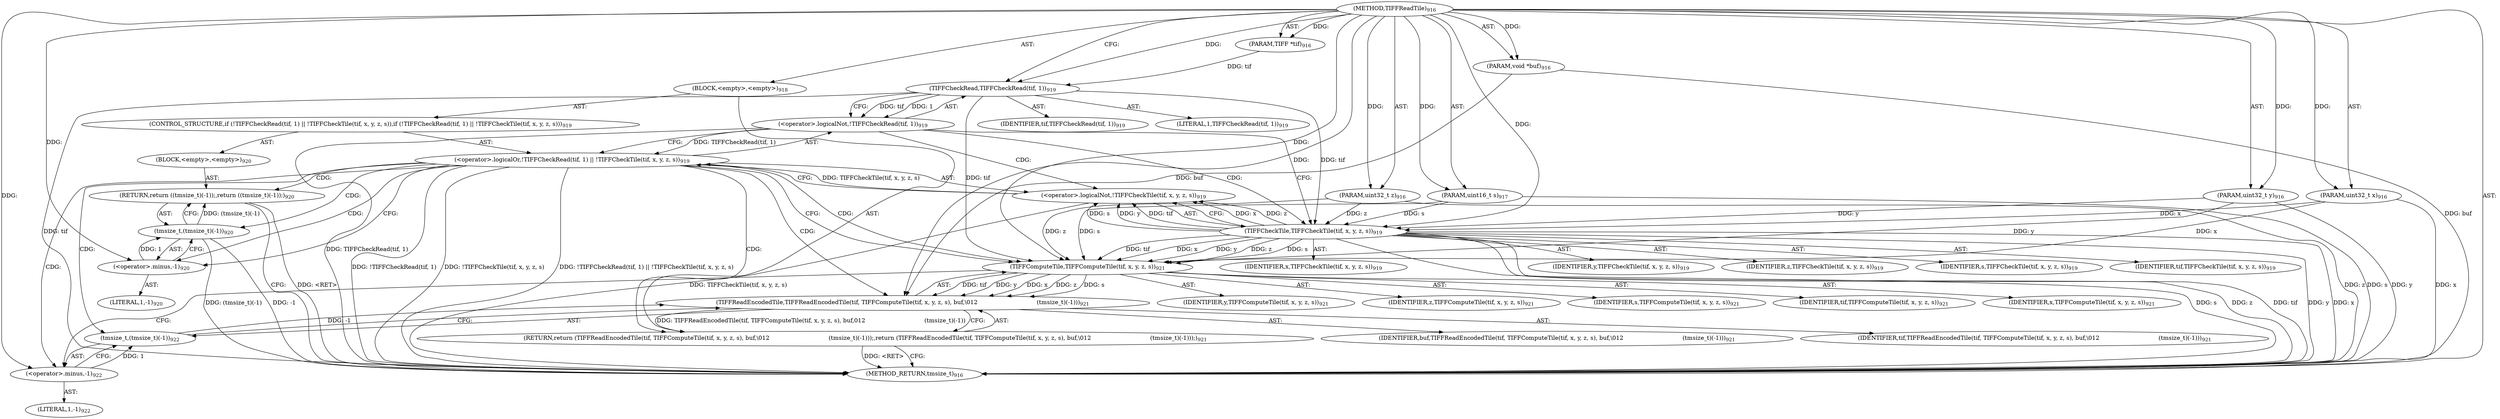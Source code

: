 digraph "TIFFReadTile" {  
"75927" [label = <(METHOD,TIFFReadTile)<SUB>916</SUB>> ]
"75928" [label = <(PARAM,TIFF *tif)<SUB>916</SUB>> ]
"75929" [label = <(PARAM,void *buf)<SUB>916</SUB>> ]
"75930" [label = <(PARAM,uint32_t x)<SUB>916</SUB>> ]
"75931" [label = <(PARAM,uint32_t y)<SUB>916</SUB>> ]
"75932" [label = <(PARAM,uint32_t z)<SUB>916</SUB>> ]
"75933" [label = <(PARAM,uint16_t s)<SUB>917</SUB>> ]
"75934" [label = <(BLOCK,&lt;empty&gt;,&lt;empty&gt;)<SUB>918</SUB>> ]
"75935" [label = <(CONTROL_STRUCTURE,if (!TIFFCheckRead(tif, 1) || !TIFFCheckTile(tif, x, y, z, s)),if (!TIFFCheckRead(tif, 1) || !TIFFCheckTile(tif, x, y, z, s)))<SUB>919</SUB>> ]
"75936" [label = <(&lt;operator&gt;.logicalOr,!TIFFCheckRead(tif, 1) || !TIFFCheckTile(tif, x, y, z, s))<SUB>919</SUB>> ]
"75937" [label = <(&lt;operator&gt;.logicalNot,!TIFFCheckRead(tif, 1))<SUB>919</SUB>> ]
"75938" [label = <(TIFFCheckRead,TIFFCheckRead(tif, 1))<SUB>919</SUB>> ]
"75939" [label = <(IDENTIFIER,tif,TIFFCheckRead(tif, 1))<SUB>919</SUB>> ]
"75940" [label = <(LITERAL,1,TIFFCheckRead(tif, 1))<SUB>919</SUB>> ]
"75941" [label = <(&lt;operator&gt;.logicalNot,!TIFFCheckTile(tif, x, y, z, s))<SUB>919</SUB>> ]
"75942" [label = <(TIFFCheckTile,TIFFCheckTile(tif, x, y, z, s))<SUB>919</SUB>> ]
"75943" [label = <(IDENTIFIER,tif,TIFFCheckTile(tif, x, y, z, s))<SUB>919</SUB>> ]
"75944" [label = <(IDENTIFIER,x,TIFFCheckTile(tif, x, y, z, s))<SUB>919</SUB>> ]
"75945" [label = <(IDENTIFIER,y,TIFFCheckTile(tif, x, y, z, s))<SUB>919</SUB>> ]
"75946" [label = <(IDENTIFIER,z,TIFFCheckTile(tif, x, y, z, s))<SUB>919</SUB>> ]
"75947" [label = <(IDENTIFIER,s,TIFFCheckTile(tif, x, y, z, s))<SUB>919</SUB>> ]
"75948" [label = <(BLOCK,&lt;empty&gt;,&lt;empty&gt;)<SUB>920</SUB>> ]
"75949" [label = <(RETURN,return ((tmsize_t)(-1));,return ((tmsize_t)(-1));)<SUB>920</SUB>> ]
"75950" [label = <(tmsize_t,(tmsize_t)(-1))<SUB>920</SUB>> ]
"75951" [label = <(&lt;operator&gt;.minus,-1)<SUB>920</SUB>> ]
"75952" [label = <(LITERAL,1,-1)<SUB>920</SUB>> ]
"75953" [label = <(RETURN,return (TIFFReadEncodedTile(tif, TIFFComputeTile(tif, x, y, z, s), buf,\012                                (tmsize_t)(-1)));,return (TIFFReadEncodedTile(tif, TIFFComputeTile(tif, x, y, z, s), buf,\012                                (tmsize_t)(-1)));)<SUB>921</SUB>> ]
"75954" [label = <(TIFFReadEncodedTile,TIFFReadEncodedTile(tif, TIFFComputeTile(tif, x, y, z, s), buf,\012                                (tmsize_t)(-1)))<SUB>921</SUB>> ]
"75955" [label = <(IDENTIFIER,tif,TIFFReadEncodedTile(tif, TIFFComputeTile(tif, x, y, z, s), buf,\012                                (tmsize_t)(-1)))<SUB>921</SUB>> ]
"75956" [label = <(TIFFComputeTile,TIFFComputeTile(tif, x, y, z, s))<SUB>921</SUB>> ]
"75957" [label = <(IDENTIFIER,tif,TIFFComputeTile(tif, x, y, z, s))<SUB>921</SUB>> ]
"75958" [label = <(IDENTIFIER,x,TIFFComputeTile(tif, x, y, z, s))<SUB>921</SUB>> ]
"75959" [label = <(IDENTIFIER,y,TIFFComputeTile(tif, x, y, z, s))<SUB>921</SUB>> ]
"75960" [label = <(IDENTIFIER,z,TIFFComputeTile(tif, x, y, z, s))<SUB>921</SUB>> ]
"75961" [label = <(IDENTIFIER,s,TIFFComputeTile(tif, x, y, z, s))<SUB>921</SUB>> ]
"75962" [label = <(IDENTIFIER,buf,TIFFReadEncodedTile(tif, TIFFComputeTile(tif, x, y, z, s), buf,\012                                (tmsize_t)(-1)))<SUB>921</SUB>> ]
"75963" [label = <(tmsize_t,(tmsize_t)(-1))<SUB>922</SUB>> ]
"75964" [label = <(&lt;operator&gt;.minus,-1)<SUB>922</SUB>> ]
"75965" [label = <(LITERAL,1,-1)<SUB>922</SUB>> ]
"75966" [label = <(METHOD_RETURN,tmsize_t)<SUB>916</SUB>> ]
  "75927" -> "75928"  [ label = "AST: "] 
  "75927" -> "75929"  [ label = "AST: "] 
  "75927" -> "75930"  [ label = "AST: "] 
  "75927" -> "75931"  [ label = "AST: "] 
  "75927" -> "75932"  [ label = "AST: "] 
  "75927" -> "75933"  [ label = "AST: "] 
  "75927" -> "75934"  [ label = "AST: "] 
  "75927" -> "75966"  [ label = "AST: "] 
  "75934" -> "75935"  [ label = "AST: "] 
  "75934" -> "75953"  [ label = "AST: "] 
  "75935" -> "75936"  [ label = "AST: "] 
  "75935" -> "75948"  [ label = "AST: "] 
  "75936" -> "75937"  [ label = "AST: "] 
  "75936" -> "75941"  [ label = "AST: "] 
  "75937" -> "75938"  [ label = "AST: "] 
  "75938" -> "75939"  [ label = "AST: "] 
  "75938" -> "75940"  [ label = "AST: "] 
  "75941" -> "75942"  [ label = "AST: "] 
  "75942" -> "75943"  [ label = "AST: "] 
  "75942" -> "75944"  [ label = "AST: "] 
  "75942" -> "75945"  [ label = "AST: "] 
  "75942" -> "75946"  [ label = "AST: "] 
  "75942" -> "75947"  [ label = "AST: "] 
  "75948" -> "75949"  [ label = "AST: "] 
  "75949" -> "75950"  [ label = "AST: "] 
  "75950" -> "75951"  [ label = "AST: "] 
  "75951" -> "75952"  [ label = "AST: "] 
  "75953" -> "75954"  [ label = "AST: "] 
  "75954" -> "75955"  [ label = "AST: "] 
  "75954" -> "75956"  [ label = "AST: "] 
  "75954" -> "75962"  [ label = "AST: "] 
  "75954" -> "75963"  [ label = "AST: "] 
  "75956" -> "75957"  [ label = "AST: "] 
  "75956" -> "75958"  [ label = "AST: "] 
  "75956" -> "75959"  [ label = "AST: "] 
  "75956" -> "75960"  [ label = "AST: "] 
  "75956" -> "75961"  [ label = "AST: "] 
  "75963" -> "75964"  [ label = "AST: "] 
  "75964" -> "75965"  [ label = "AST: "] 
  "75953" -> "75966"  [ label = "CFG: "] 
  "75936" -> "75951"  [ label = "CFG: "] 
  "75936" -> "75956"  [ label = "CFG: "] 
  "75954" -> "75953"  [ label = "CFG: "] 
  "75937" -> "75936"  [ label = "CFG: "] 
  "75937" -> "75942"  [ label = "CFG: "] 
  "75941" -> "75936"  [ label = "CFG: "] 
  "75949" -> "75966"  [ label = "CFG: "] 
  "75956" -> "75964"  [ label = "CFG: "] 
  "75963" -> "75954"  [ label = "CFG: "] 
  "75938" -> "75937"  [ label = "CFG: "] 
  "75942" -> "75941"  [ label = "CFG: "] 
  "75950" -> "75949"  [ label = "CFG: "] 
  "75964" -> "75963"  [ label = "CFG: "] 
  "75951" -> "75950"  [ label = "CFG: "] 
  "75927" -> "75938"  [ label = "CFG: "] 
  "75953" -> "75966"  [ label = "DDG: &lt;RET&gt;"] 
  "75949" -> "75966"  [ label = "DDG: &lt;RET&gt;"] 
  "75929" -> "75966"  [ label = "DDG: buf"] 
  "75930" -> "75966"  [ label = "DDG: x"] 
  "75931" -> "75966"  [ label = "DDG: y"] 
  "75932" -> "75966"  [ label = "DDG: z"] 
  "75933" -> "75966"  [ label = "DDG: s"] 
  "75938" -> "75966"  [ label = "DDG: tif"] 
  "75937" -> "75966"  [ label = "DDG: TIFFCheckRead(tif, 1)"] 
  "75936" -> "75966"  [ label = "DDG: !TIFFCheckRead(tif, 1)"] 
  "75942" -> "75966"  [ label = "DDG: tif"] 
  "75942" -> "75966"  [ label = "DDG: x"] 
  "75942" -> "75966"  [ label = "DDG: y"] 
  "75942" -> "75966"  [ label = "DDG: z"] 
  "75942" -> "75966"  [ label = "DDG: s"] 
  "75941" -> "75966"  [ label = "DDG: TIFFCheckTile(tif, x, y, z, s)"] 
  "75936" -> "75966"  [ label = "DDG: !TIFFCheckTile(tif, x, y, z, s)"] 
  "75936" -> "75966"  [ label = "DDG: !TIFFCheckRead(tif, 1) || !TIFFCheckTile(tif, x, y, z, s)"] 
  "75950" -> "75966"  [ label = "DDG: -1"] 
  "75950" -> "75966"  [ label = "DDG: (tmsize_t)(-1)"] 
  "75927" -> "75928"  [ label = "DDG: "] 
  "75927" -> "75929"  [ label = "DDG: "] 
  "75927" -> "75930"  [ label = "DDG: "] 
  "75927" -> "75931"  [ label = "DDG: "] 
  "75927" -> "75932"  [ label = "DDG: "] 
  "75927" -> "75933"  [ label = "DDG: "] 
  "75954" -> "75953"  [ label = "DDG: TIFFReadEncodedTile(tif, TIFFComputeTile(tif, x, y, z, s), buf,\012                                (tmsize_t)(-1))"] 
  "75937" -> "75936"  [ label = "DDG: TIFFCheckRead(tif, 1)"] 
  "75941" -> "75936"  [ label = "DDG: TIFFCheckTile(tif, x, y, z, s)"] 
  "75950" -> "75949"  [ label = "DDG: (tmsize_t)(-1)"] 
  "75956" -> "75954"  [ label = "DDG: tif"] 
  "75927" -> "75954"  [ label = "DDG: "] 
  "75956" -> "75954"  [ label = "DDG: s"] 
  "75956" -> "75954"  [ label = "DDG: y"] 
  "75956" -> "75954"  [ label = "DDG: x"] 
  "75956" -> "75954"  [ label = "DDG: z"] 
  "75929" -> "75954"  [ label = "DDG: buf"] 
  "75963" -> "75954"  [ label = "DDG: -1"] 
  "75938" -> "75937"  [ label = "DDG: tif"] 
  "75938" -> "75937"  [ label = "DDG: 1"] 
  "75942" -> "75941"  [ label = "DDG: x"] 
  "75942" -> "75941"  [ label = "DDG: z"] 
  "75942" -> "75941"  [ label = "DDG: s"] 
  "75942" -> "75941"  [ label = "DDG: y"] 
  "75942" -> "75941"  [ label = "DDG: tif"] 
  "75938" -> "75956"  [ label = "DDG: tif"] 
  "75942" -> "75956"  [ label = "DDG: tif"] 
  "75927" -> "75956"  [ label = "DDG: "] 
  "75942" -> "75956"  [ label = "DDG: x"] 
  "75930" -> "75956"  [ label = "DDG: x"] 
  "75942" -> "75956"  [ label = "DDG: y"] 
  "75931" -> "75956"  [ label = "DDG: y"] 
  "75942" -> "75956"  [ label = "DDG: z"] 
  "75932" -> "75956"  [ label = "DDG: z"] 
  "75942" -> "75956"  [ label = "DDG: s"] 
  "75933" -> "75956"  [ label = "DDG: s"] 
  "75964" -> "75963"  [ label = "DDG: 1"] 
  "75928" -> "75938"  [ label = "DDG: tif"] 
  "75927" -> "75938"  [ label = "DDG: "] 
  "75938" -> "75942"  [ label = "DDG: tif"] 
  "75927" -> "75942"  [ label = "DDG: "] 
  "75930" -> "75942"  [ label = "DDG: x"] 
  "75931" -> "75942"  [ label = "DDG: y"] 
  "75932" -> "75942"  [ label = "DDG: z"] 
  "75933" -> "75942"  [ label = "DDG: s"] 
  "75951" -> "75950"  [ label = "DDG: 1"] 
  "75927" -> "75964"  [ label = "DDG: "] 
  "75927" -> "75951"  [ label = "DDG: "] 
  "75936" -> "75951"  [ label = "CDG: "] 
  "75936" -> "75953"  [ label = "CDG: "] 
  "75936" -> "75963"  [ label = "CDG: "] 
  "75936" -> "75956"  [ label = "CDG: "] 
  "75936" -> "75954"  [ label = "CDG: "] 
  "75936" -> "75949"  [ label = "CDG: "] 
  "75936" -> "75964"  [ label = "CDG: "] 
  "75936" -> "75950"  [ label = "CDG: "] 
  "75937" -> "75942"  [ label = "CDG: "] 
  "75937" -> "75941"  [ label = "CDG: "] 
}
